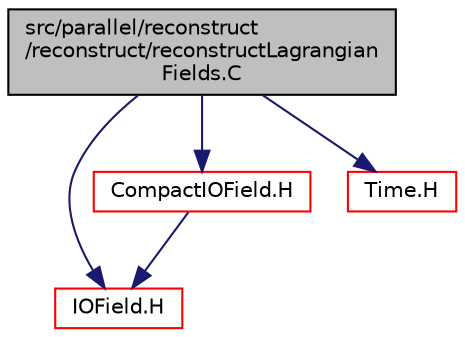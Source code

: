digraph "src/parallel/reconstruct/reconstruct/reconstructLagrangianFields.C"
{
  bgcolor="transparent";
  edge [fontname="Helvetica",fontsize="10",labelfontname="Helvetica",labelfontsize="10"];
  node [fontname="Helvetica",fontsize="10",shape=record];
  Node0 [label="src/parallel/reconstruct\l/reconstruct/reconstructLagrangian\lFields.C",height=0.2,width=0.4,color="black", fillcolor="grey75", style="filled", fontcolor="black"];
  Node0 -> Node1 [color="midnightblue",fontsize="10",style="solid",fontname="Helvetica"];
  Node1 [label="IOField.H",height=0.2,width=0.4,color="red",URL="$a09758.html"];
  Node0 -> Node104 [color="midnightblue",fontsize="10",style="solid",fontname="Helvetica"];
  Node104 [label="CompactIOField.H",height=0.2,width=0.4,color="red",URL="$a09737.html"];
  Node104 -> Node1 [color="midnightblue",fontsize="10",style="solid",fontname="Helvetica"];
  Node0 -> Node105 [color="midnightblue",fontsize="10",style="solid",fontname="Helvetica"];
  Node105 [label="Time.H",height=0.2,width=0.4,color="red",URL="$a10025.html"];
}
